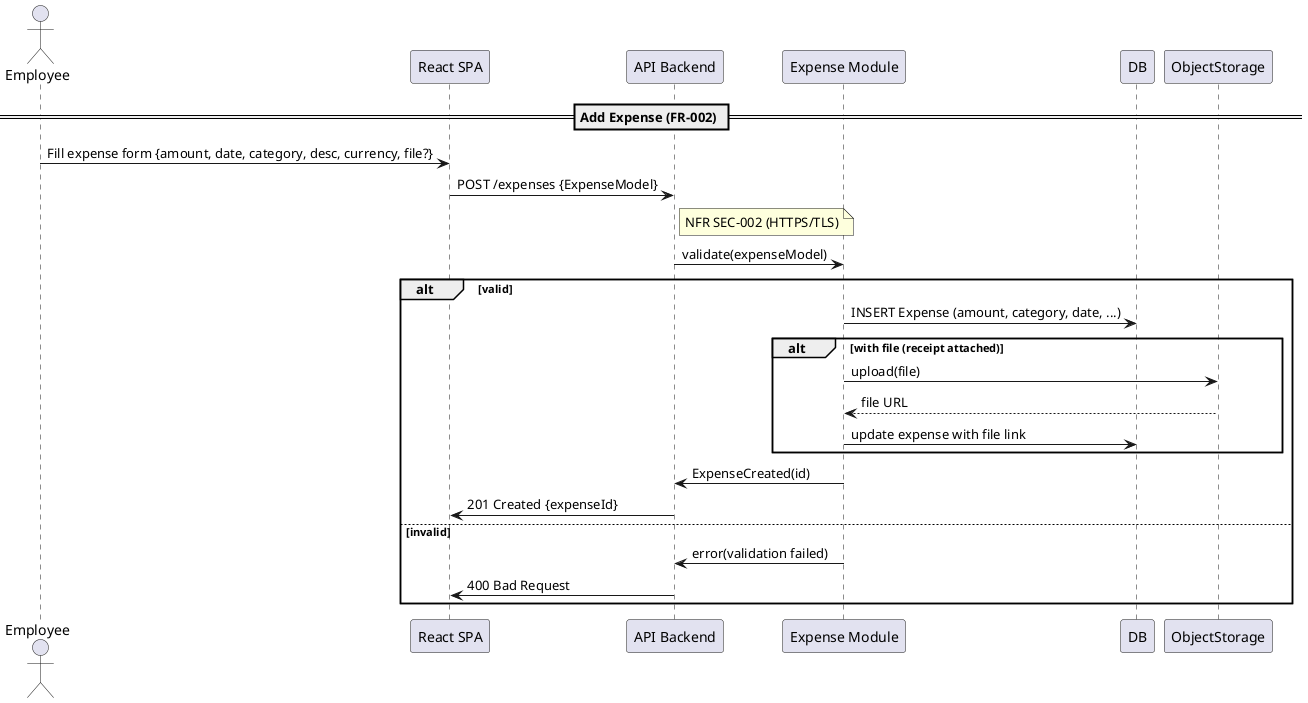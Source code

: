 @startuml
actor Employee
participant "React SPA" as Client
participant "API Backend" as API
participant "Expense Module" as Expense
participant "DB" as DB

== Add Expense (FR-002) ==
Employee -> Client : Fill expense form {amount, date, category, desc, currency, file?}
Client -> API : POST /expenses {ExpenseModel}
note right of API : NFR SEC-002 (HTTPS/TLS)

API -> Expense : validate(expenseModel)
alt valid
  Expense -> DB : INSERT Expense (amount, category, date, ...)
  alt with file (receipt attached)
    Expense -> ObjectStorage : upload(file)
    ObjectStorage --> Expense : file URL
    Expense -> DB : update expense with file link
  end
  Expense -> API : ExpenseCreated(id)
  API -> Client : 201 Created {expenseId}
else invalid
  Expense -> API : error(validation failed)
  API -> Client : 400 Bad Request
end
@enduml